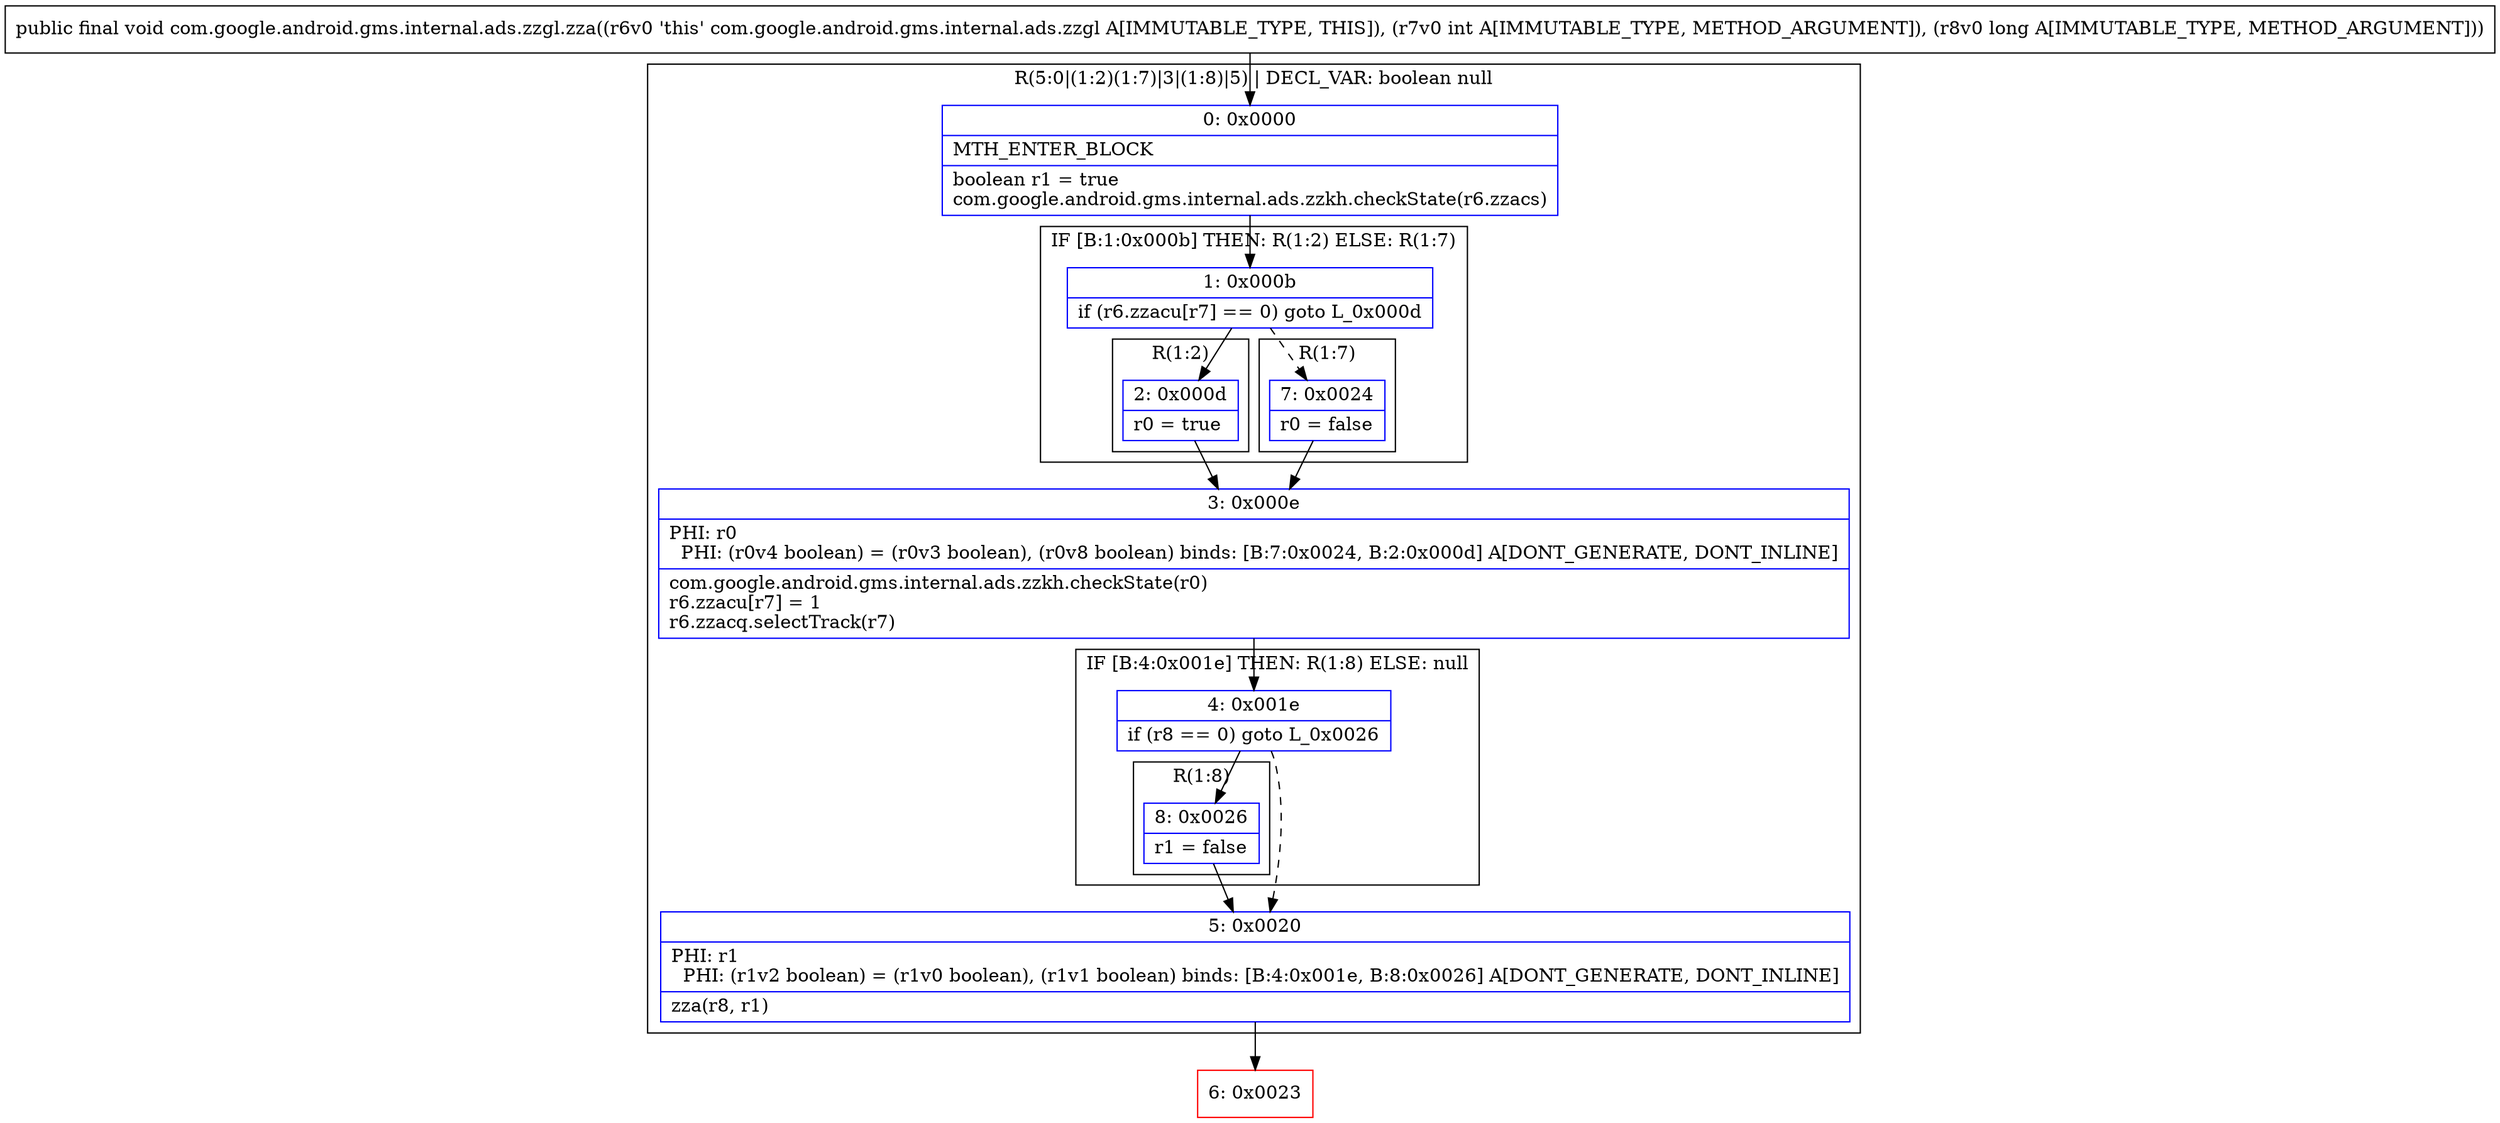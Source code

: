 digraph "CFG forcom.google.android.gms.internal.ads.zzgl.zza(IJ)V" {
subgraph cluster_Region_479775974 {
label = "R(5:0|(1:2)(1:7)|3|(1:8)|5) | DECL_VAR: boolean null\l";
node [shape=record,color=blue];
Node_0 [shape=record,label="{0\:\ 0x0000|MTH_ENTER_BLOCK\l|boolean r1 = true\lcom.google.android.gms.internal.ads.zzkh.checkState(r6.zzacs)\l}"];
subgraph cluster_IfRegion_1970246080 {
label = "IF [B:1:0x000b] THEN: R(1:2) ELSE: R(1:7)";
node [shape=record,color=blue];
Node_1 [shape=record,label="{1\:\ 0x000b|if (r6.zzacu[r7] == 0) goto L_0x000d\l}"];
subgraph cluster_Region_1568095260 {
label = "R(1:2)";
node [shape=record,color=blue];
Node_2 [shape=record,label="{2\:\ 0x000d|r0 = true\l}"];
}
subgraph cluster_Region_1717756231 {
label = "R(1:7)";
node [shape=record,color=blue];
Node_7 [shape=record,label="{7\:\ 0x0024|r0 = false\l}"];
}
}
Node_3 [shape=record,label="{3\:\ 0x000e|PHI: r0 \l  PHI: (r0v4 boolean) = (r0v3 boolean), (r0v8 boolean) binds: [B:7:0x0024, B:2:0x000d] A[DONT_GENERATE, DONT_INLINE]\l|com.google.android.gms.internal.ads.zzkh.checkState(r0)\lr6.zzacu[r7] = 1\lr6.zzacq.selectTrack(r7)\l}"];
subgraph cluster_IfRegion_944893420 {
label = "IF [B:4:0x001e] THEN: R(1:8) ELSE: null";
node [shape=record,color=blue];
Node_4 [shape=record,label="{4\:\ 0x001e|if (r8 == 0) goto L_0x0026\l}"];
subgraph cluster_Region_947559499 {
label = "R(1:8)";
node [shape=record,color=blue];
Node_8 [shape=record,label="{8\:\ 0x0026|r1 = false\l}"];
}
}
Node_5 [shape=record,label="{5\:\ 0x0020|PHI: r1 \l  PHI: (r1v2 boolean) = (r1v0 boolean), (r1v1 boolean) binds: [B:4:0x001e, B:8:0x0026] A[DONT_GENERATE, DONT_INLINE]\l|zza(r8, r1)\l}"];
}
Node_6 [shape=record,color=red,label="{6\:\ 0x0023}"];
MethodNode[shape=record,label="{public final void com.google.android.gms.internal.ads.zzgl.zza((r6v0 'this' com.google.android.gms.internal.ads.zzgl A[IMMUTABLE_TYPE, THIS]), (r7v0 int A[IMMUTABLE_TYPE, METHOD_ARGUMENT]), (r8v0 long A[IMMUTABLE_TYPE, METHOD_ARGUMENT])) }"];
MethodNode -> Node_0;
Node_0 -> Node_1;
Node_1 -> Node_2;
Node_1 -> Node_7[style=dashed];
Node_2 -> Node_3;
Node_7 -> Node_3;
Node_3 -> Node_4;
Node_4 -> Node_5[style=dashed];
Node_4 -> Node_8;
Node_8 -> Node_5;
Node_5 -> Node_6;
}

